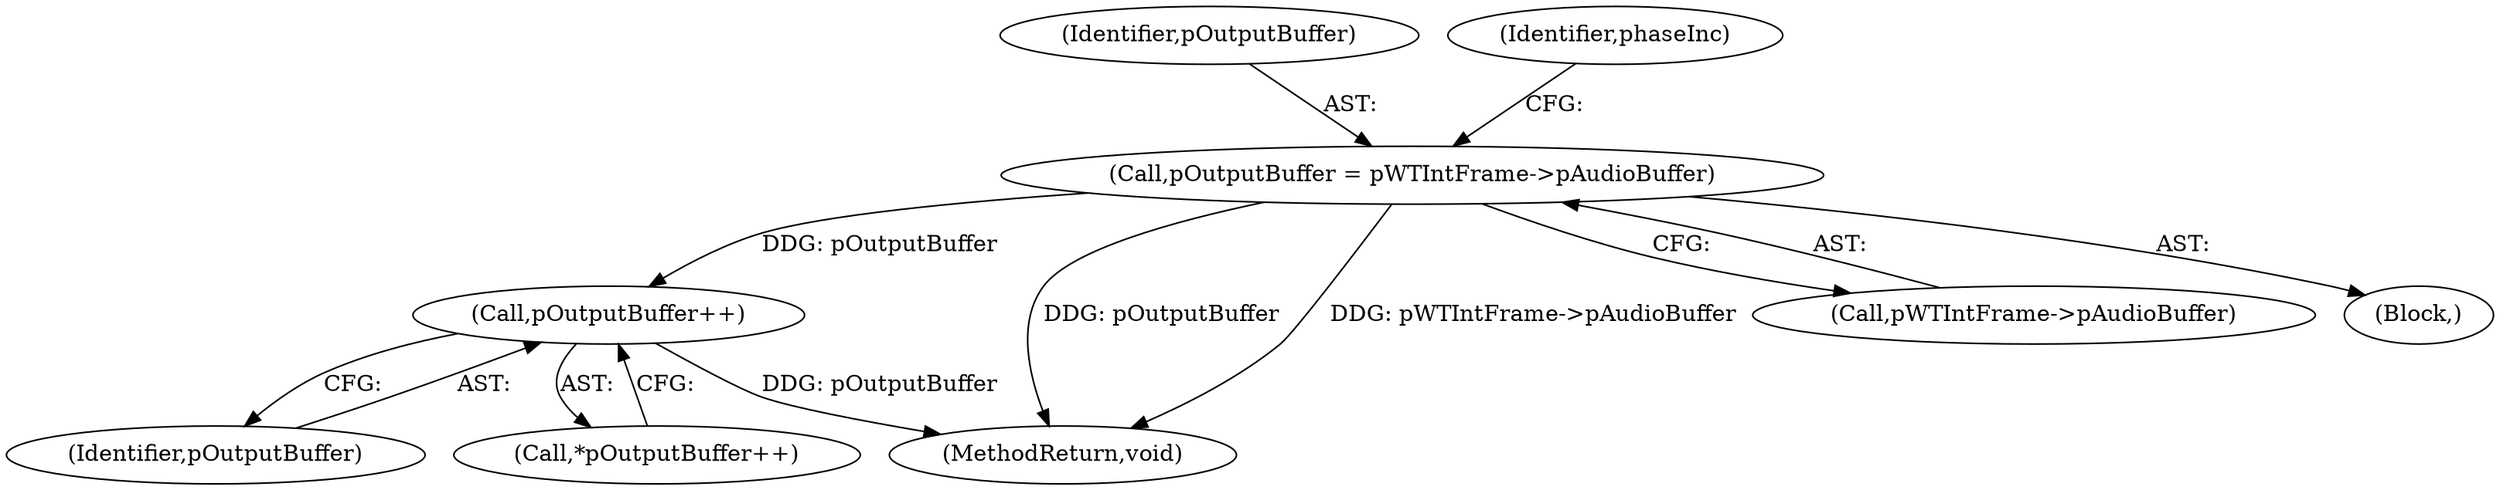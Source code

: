 digraph "0_Android_3ac044334c3ff6a61cb4238ff3ddaf17c7efcf49_1@pointer" {
"1000141" [label="(Call,pOutputBuffer = pWTIntFrame->pAudioBuffer)"];
"1000204" [label="(Call,pOutputBuffer++)"];
"1000205" [label="(Identifier,pOutputBuffer)"];
"1000203" [label="(Call,*pOutputBuffer++)"];
"1000141" [label="(Call,pOutputBuffer = pWTIntFrame->pAudioBuffer)"];
"1000204" [label="(Call,pOutputBuffer++)"];
"1000264" [label="(MethodReturn,void)"];
"1000143" [label="(Call,pWTIntFrame->pAudioBuffer)"];
"1000119" [label="(Block,)"];
"1000142" [label="(Identifier,pOutputBuffer)"];
"1000147" [label="(Identifier,phaseInc)"];
"1000141" -> "1000119"  [label="AST: "];
"1000141" -> "1000143"  [label="CFG: "];
"1000142" -> "1000141"  [label="AST: "];
"1000143" -> "1000141"  [label="AST: "];
"1000147" -> "1000141"  [label="CFG: "];
"1000141" -> "1000264"  [label="DDG: pOutputBuffer"];
"1000141" -> "1000264"  [label="DDG: pWTIntFrame->pAudioBuffer"];
"1000141" -> "1000204"  [label="DDG: pOutputBuffer"];
"1000204" -> "1000203"  [label="AST: "];
"1000204" -> "1000205"  [label="CFG: "];
"1000205" -> "1000204"  [label="AST: "];
"1000203" -> "1000204"  [label="CFG: "];
"1000204" -> "1000264"  [label="DDG: pOutputBuffer"];
}
